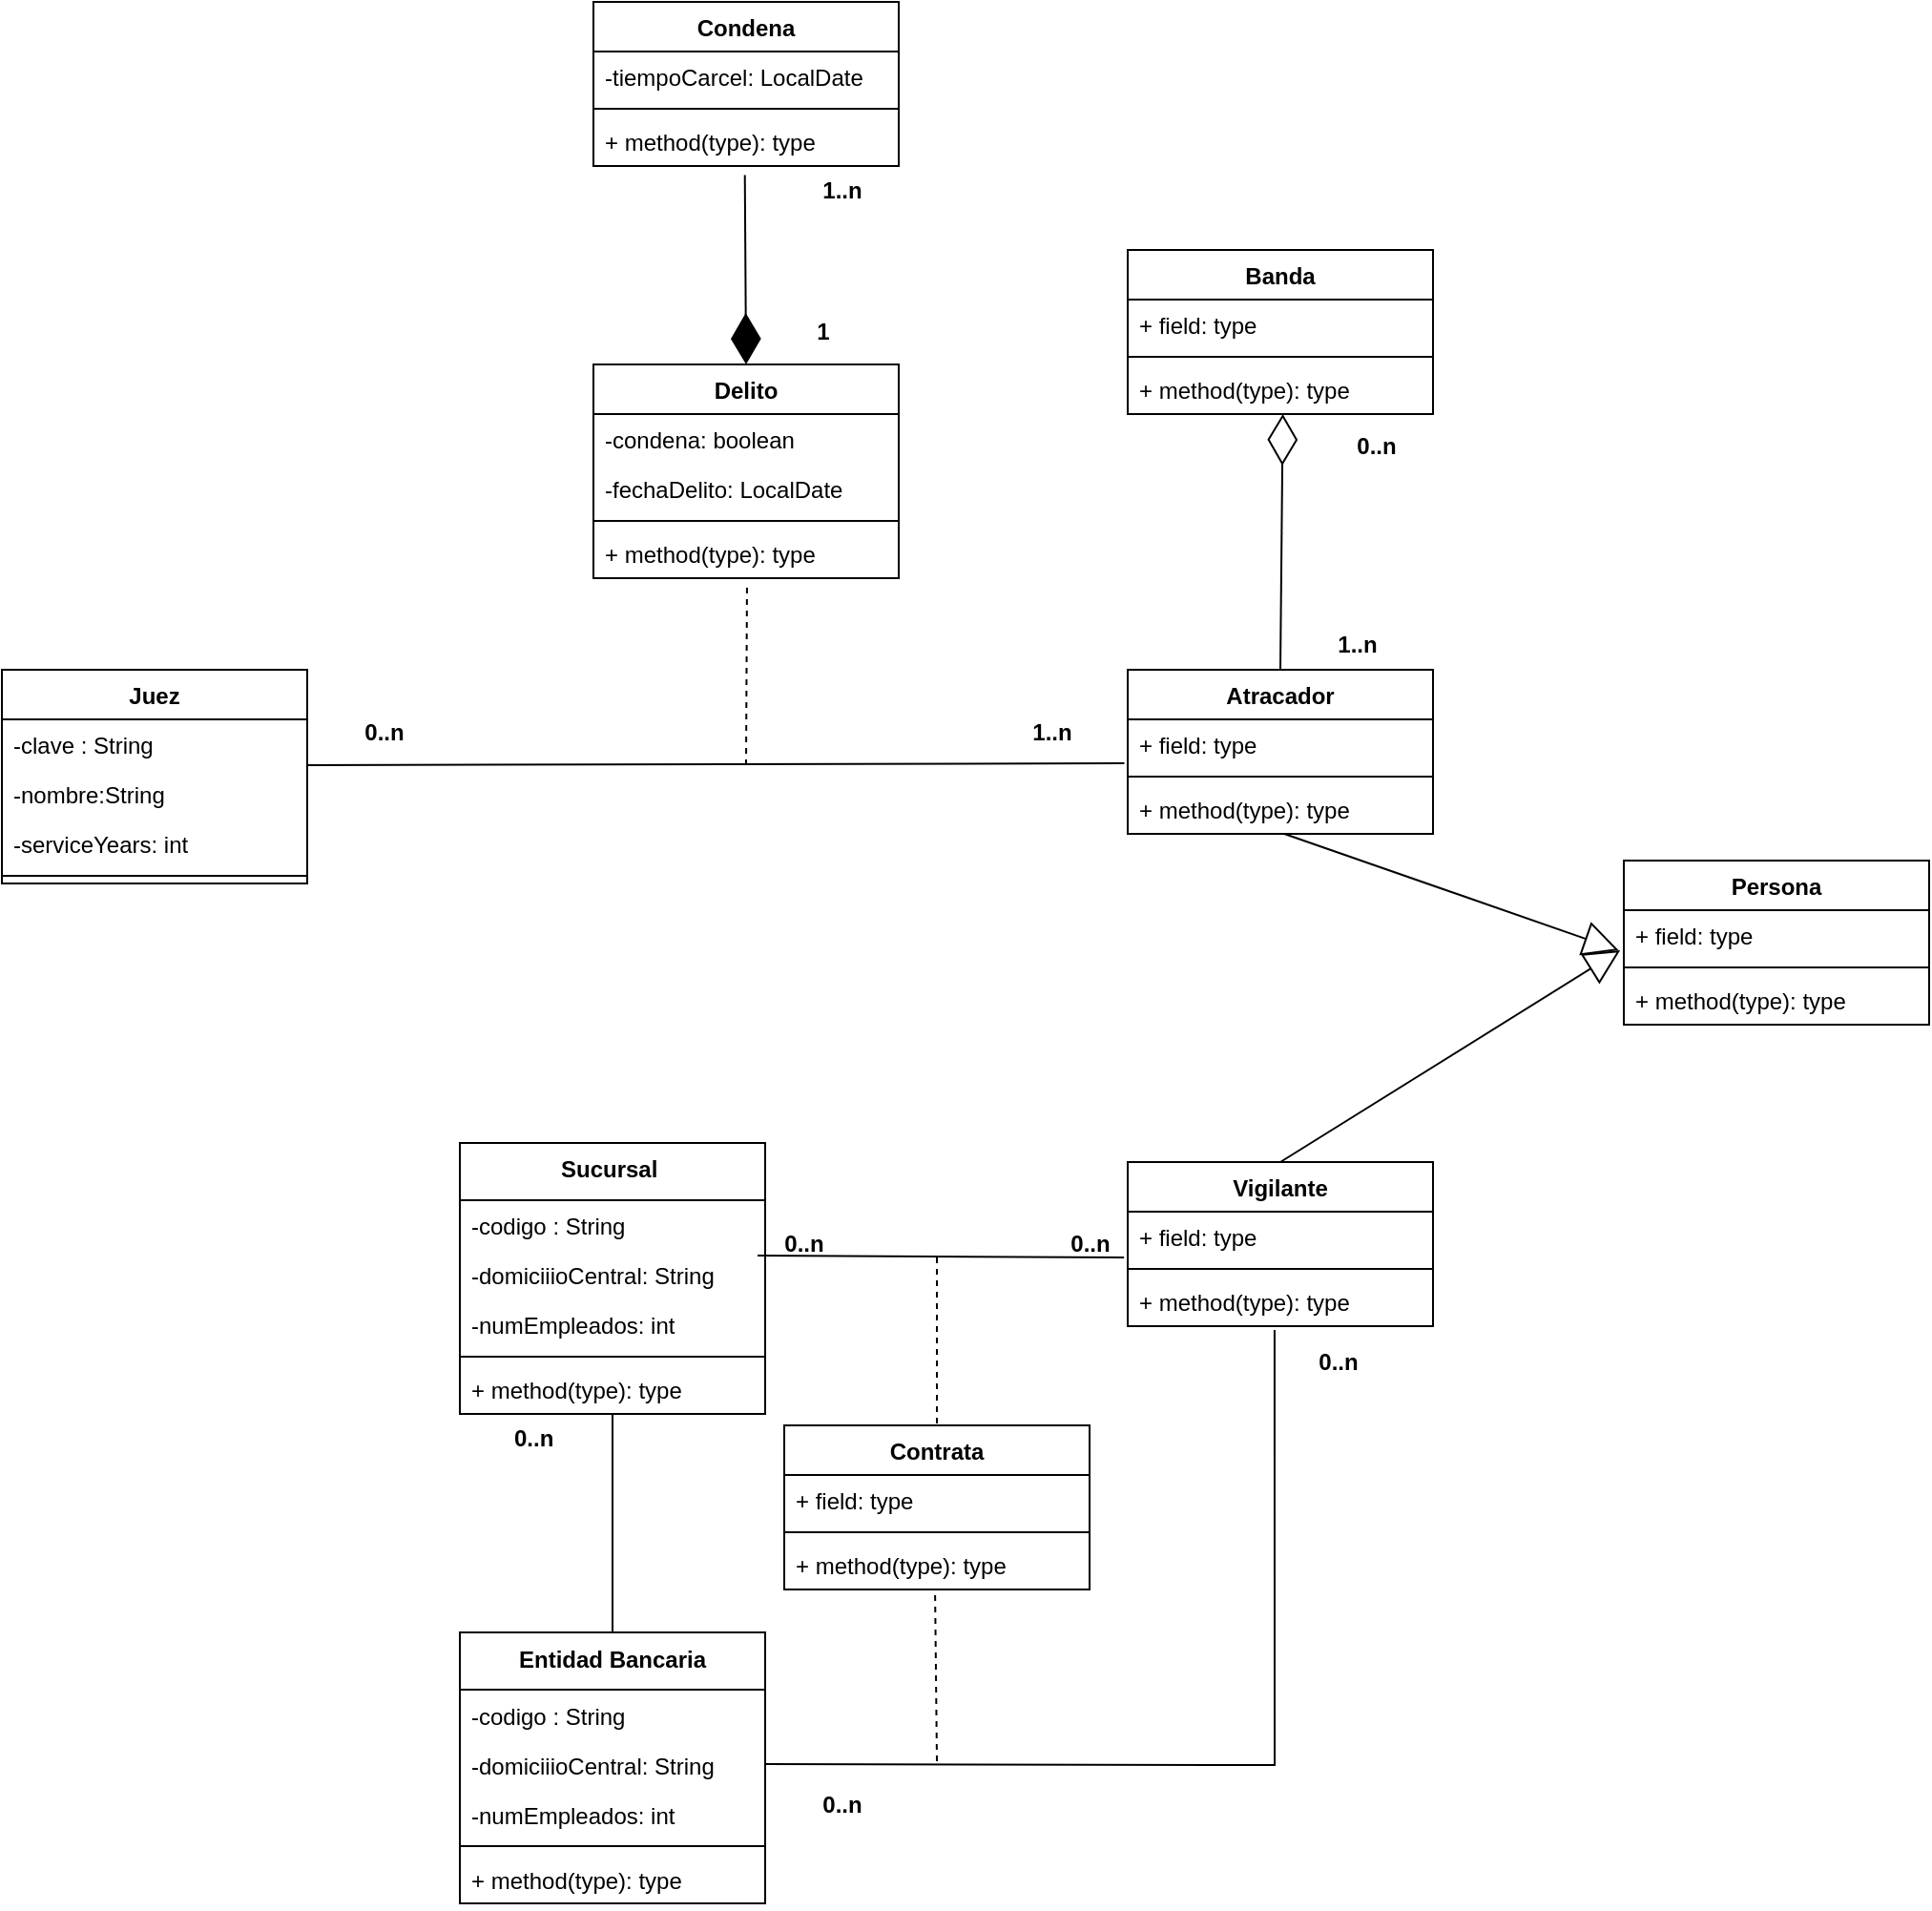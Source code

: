 <mxfile version="21.7.5" type="device">
  <diagram name="Página-1" id="nr38ijm-UrBBF0s9T6Ff">
    <mxGraphModel dx="4051" dy="3512" grid="1" gridSize="10" guides="1" tooltips="1" connect="1" arrows="1" fold="1" page="1" pageScale="1" pageWidth="827" pageHeight="1169" math="0" shadow="0">
      <root>
        <mxCell id="0" />
        <mxCell id="1" parent="0" />
        <mxCell id="l8_UmrOVhp0dtMHGIyN7-2" value="Entidad Bancaria" style="swimlane;fontStyle=1;align=center;verticalAlign=top;childLayout=stackLayout;horizontal=1;startSize=30;horizontalStack=0;resizeParent=1;resizeParentMax=0;resizeLast=0;collapsible=1;marginBottom=0;whiteSpace=wrap;html=1;" parent="1" vertex="1">
          <mxGeometry x="620" y="494.5" width="160" height="142" as="geometry" />
        </mxCell>
        <mxCell id="l8_UmrOVhp0dtMHGIyN7-3" value="-codigo : String&amp;nbsp;" style="text;strokeColor=none;fillColor=none;align=left;verticalAlign=top;spacingLeft=4;spacingRight=4;overflow=hidden;rotatable=0;points=[[0,0.5],[1,0.5]];portConstraint=eastwest;whiteSpace=wrap;html=1;" parent="l8_UmrOVhp0dtMHGIyN7-2" vertex="1">
          <mxGeometry y="30" width="160" height="26" as="geometry" />
        </mxCell>
        <mxCell id="l8_UmrOVhp0dtMHGIyN7-6" value="-domiciiioCentral: String&amp;nbsp;" style="text;strokeColor=none;fillColor=none;align=left;verticalAlign=top;spacingLeft=4;spacingRight=4;overflow=hidden;rotatable=0;points=[[0,0.5],[1,0.5]];portConstraint=eastwest;whiteSpace=wrap;html=1;" parent="l8_UmrOVhp0dtMHGIyN7-2" vertex="1">
          <mxGeometry y="56" width="160" height="26" as="geometry" />
        </mxCell>
        <mxCell id="l8_UmrOVhp0dtMHGIyN7-7" value="-numEmpleados: int&amp;nbsp;" style="text;strokeColor=none;fillColor=none;align=left;verticalAlign=top;spacingLeft=4;spacingRight=4;overflow=hidden;rotatable=0;points=[[0,0.5],[1,0.5]];portConstraint=eastwest;whiteSpace=wrap;html=1;" parent="l8_UmrOVhp0dtMHGIyN7-2" vertex="1">
          <mxGeometry y="82" width="160" height="26" as="geometry" />
        </mxCell>
        <mxCell id="l8_UmrOVhp0dtMHGIyN7-4" value="" style="line;strokeWidth=1;fillColor=none;align=left;verticalAlign=middle;spacingTop=-1;spacingLeft=3;spacingRight=3;rotatable=0;labelPosition=right;points=[];portConstraint=eastwest;strokeColor=inherit;" parent="l8_UmrOVhp0dtMHGIyN7-2" vertex="1">
          <mxGeometry y="108" width="160" height="8" as="geometry" />
        </mxCell>
        <mxCell id="l8_UmrOVhp0dtMHGIyN7-5" value="+ method(type): type" style="text;strokeColor=none;fillColor=none;align=left;verticalAlign=top;spacingLeft=4;spacingRight=4;overflow=hidden;rotatable=0;points=[[0,0.5],[1,0.5]];portConstraint=eastwest;whiteSpace=wrap;html=1;" parent="l8_UmrOVhp0dtMHGIyN7-2" vertex="1">
          <mxGeometry y="116" width="160" height="26" as="geometry" />
        </mxCell>
        <mxCell id="l8_UmrOVhp0dtMHGIyN7-8" value="Sucursal&amp;nbsp;" style="swimlane;fontStyle=1;align=center;verticalAlign=top;childLayout=stackLayout;horizontal=1;startSize=30;horizontalStack=0;resizeParent=1;resizeParentMax=0;resizeLast=0;collapsible=1;marginBottom=0;whiteSpace=wrap;html=1;" parent="1" vertex="1">
          <mxGeometry x="620" y="238" width="160" height="142" as="geometry" />
        </mxCell>
        <mxCell id="l8_UmrOVhp0dtMHGIyN7-9" value="-codigo : String&amp;nbsp;" style="text;strokeColor=none;fillColor=none;align=left;verticalAlign=top;spacingLeft=4;spacingRight=4;overflow=hidden;rotatable=0;points=[[0,0.5],[1,0.5]];portConstraint=eastwest;whiteSpace=wrap;html=1;" parent="l8_UmrOVhp0dtMHGIyN7-8" vertex="1">
          <mxGeometry y="30" width="160" height="26" as="geometry" />
        </mxCell>
        <mxCell id="l8_UmrOVhp0dtMHGIyN7-10" value="-domiciiioCentral: String&amp;nbsp;" style="text;strokeColor=none;fillColor=none;align=left;verticalAlign=top;spacingLeft=4;spacingRight=4;overflow=hidden;rotatable=0;points=[[0,0.5],[1,0.5]];portConstraint=eastwest;whiteSpace=wrap;html=1;" parent="l8_UmrOVhp0dtMHGIyN7-8" vertex="1">
          <mxGeometry y="56" width="160" height="26" as="geometry" />
        </mxCell>
        <mxCell id="l8_UmrOVhp0dtMHGIyN7-11" value="-numEmpleados: int&amp;nbsp;" style="text;strokeColor=none;fillColor=none;align=left;verticalAlign=top;spacingLeft=4;spacingRight=4;overflow=hidden;rotatable=0;points=[[0,0.5],[1,0.5]];portConstraint=eastwest;whiteSpace=wrap;html=1;" parent="l8_UmrOVhp0dtMHGIyN7-8" vertex="1">
          <mxGeometry y="82" width="160" height="26" as="geometry" />
        </mxCell>
        <mxCell id="l8_UmrOVhp0dtMHGIyN7-12" value="" style="line;strokeWidth=1;fillColor=none;align=left;verticalAlign=middle;spacingTop=-1;spacingLeft=3;spacingRight=3;rotatable=0;labelPosition=right;points=[];portConstraint=eastwest;strokeColor=inherit;" parent="l8_UmrOVhp0dtMHGIyN7-8" vertex="1">
          <mxGeometry y="108" width="160" height="8" as="geometry" />
        </mxCell>
        <mxCell id="l8_UmrOVhp0dtMHGIyN7-13" value="+ method(type): type" style="text;strokeColor=none;fillColor=none;align=left;verticalAlign=top;spacingLeft=4;spacingRight=4;overflow=hidden;rotatable=0;points=[[0,0.5],[1,0.5]];portConstraint=eastwest;whiteSpace=wrap;html=1;" parent="l8_UmrOVhp0dtMHGIyN7-8" vertex="1">
          <mxGeometry y="116" width="160" height="26" as="geometry" />
        </mxCell>
        <mxCell id="l8_UmrOVhp0dtMHGIyN7-14" value="Atracador" style="swimlane;fontStyle=1;align=center;verticalAlign=top;childLayout=stackLayout;horizontal=1;startSize=26;horizontalStack=0;resizeParent=1;resizeParentMax=0;resizeLast=0;collapsible=1;marginBottom=0;whiteSpace=wrap;html=1;" parent="1" vertex="1">
          <mxGeometry x="970" y="-10" width="160" height="86" as="geometry" />
        </mxCell>
        <mxCell id="l8_UmrOVhp0dtMHGIyN7-15" value="+ field: type" style="text;strokeColor=none;fillColor=none;align=left;verticalAlign=top;spacingLeft=4;spacingRight=4;overflow=hidden;rotatable=0;points=[[0,0.5],[1,0.5]];portConstraint=eastwest;whiteSpace=wrap;html=1;" parent="l8_UmrOVhp0dtMHGIyN7-14" vertex="1">
          <mxGeometry y="26" width="160" height="26" as="geometry" />
        </mxCell>
        <mxCell id="l8_UmrOVhp0dtMHGIyN7-16" value="" style="line;strokeWidth=1;fillColor=none;align=left;verticalAlign=middle;spacingTop=-1;spacingLeft=3;spacingRight=3;rotatable=0;labelPosition=right;points=[];portConstraint=eastwest;strokeColor=inherit;" parent="l8_UmrOVhp0dtMHGIyN7-14" vertex="1">
          <mxGeometry y="52" width="160" height="8" as="geometry" />
        </mxCell>
        <mxCell id="l8_UmrOVhp0dtMHGIyN7-17" value="+ method(type): type" style="text;strokeColor=none;fillColor=none;align=left;verticalAlign=top;spacingLeft=4;spacingRight=4;overflow=hidden;rotatable=0;points=[[0,0.5],[1,0.5]];portConstraint=eastwest;whiteSpace=wrap;html=1;" parent="l8_UmrOVhp0dtMHGIyN7-14" vertex="1">
          <mxGeometry y="60" width="160" height="26" as="geometry" />
        </mxCell>
        <mxCell id="l8_UmrOVhp0dtMHGIyN7-18" value="Vigilante" style="swimlane;fontStyle=1;align=center;verticalAlign=top;childLayout=stackLayout;horizontal=1;startSize=26;horizontalStack=0;resizeParent=1;resizeParentMax=0;resizeLast=0;collapsible=1;marginBottom=0;whiteSpace=wrap;html=1;" parent="1" vertex="1">
          <mxGeometry x="970" y="248" width="160" height="86" as="geometry" />
        </mxCell>
        <mxCell id="l8_UmrOVhp0dtMHGIyN7-19" value="+ field: type" style="text;strokeColor=none;fillColor=none;align=left;verticalAlign=top;spacingLeft=4;spacingRight=4;overflow=hidden;rotatable=0;points=[[0,0.5],[1,0.5]];portConstraint=eastwest;whiteSpace=wrap;html=1;" parent="l8_UmrOVhp0dtMHGIyN7-18" vertex="1">
          <mxGeometry y="26" width="160" height="26" as="geometry" />
        </mxCell>
        <mxCell id="l8_UmrOVhp0dtMHGIyN7-20" value="" style="line;strokeWidth=1;fillColor=none;align=left;verticalAlign=middle;spacingTop=-1;spacingLeft=3;spacingRight=3;rotatable=0;labelPosition=right;points=[];portConstraint=eastwest;strokeColor=inherit;" parent="l8_UmrOVhp0dtMHGIyN7-18" vertex="1">
          <mxGeometry y="52" width="160" height="8" as="geometry" />
        </mxCell>
        <mxCell id="l8_UmrOVhp0dtMHGIyN7-21" value="+ method(type): type" style="text;strokeColor=none;fillColor=none;align=left;verticalAlign=top;spacingLeft=4;spacingRight=4;overflow=hidden;rotatable=0;points=[[0,0.5],[1,0.5]];portConstraint=eastwest;whiteSpace=wrap;html=1;" parent="l8_UmrOVhp0dtMHGIyN7-18" vertex="1">
          <mxGeometry y="60" width="160" height="26" as="geometry" />
        </mxCell>
        <mxCell id="l8_UmrOVhp0dtMHGIyN7-22" value="Persona" style="swimlane;fontStyle=1;align=center;verticalAlign=top;childLayout=stackLayout;horizontal=1;startSize=26;horizontalStack=0;resizeParent=1;resizeParentMax=0;resizeLast=0;collapsible=1;marginBottom=0;whiteSpace=wrap;html=1;" parent="1" vertex="1">
          <mxGeometry x="1230" y="90" width="160" height="86" as="geometry" />
        </mxCell>
        <mxCell id="l8_UmrOVhp0dtMHGIyN7-23" value="+ field: type" style="text;strokeColor=none;fillColor=none;align=left;verticalAlign=top;spacingLeft=4;spacingRight=4;overflow=hidden;rotatable=0;points=[[0,0.5],[1,0.5]];portConstraint=eastwest;whiteSpace=wrap;html=1;" parent="l8_UmrOVhp0dtMHGIyN7-22" vertex="1">
          <mxGeometry y="26" width="160" height="26" as="geometry" />
        </mxCell>
        <mxCell id="l8_UmrOVhp0dtMHGIyN7-24" value="" style="line;strokeWidth=1;fillColor=none;align=left;verticalAlign=middle;spacingTop=-1;spacingLeft=3;spacingRight=3;rotatable=0;labelPosition=right;points=[];portConstraint=eastwest;strokeColor=inherit;" parent="l8_UmrOVhp0dtMHGIyN7-22" vertex="1">
          <mxGeometry y="52" width="160" height="8" as="geometry" />
        </mxCell>
        <mxCell id="l8_UmrOVhp0dtMHGIyN7-25" value="+ method(type): type" style="text;strokeColor=none;fillColor=none;align=left;verticalAlign=top;spacingLeft=4;spacingRight=4;overflow=hidden;rotatable=0;points=[[0,0.5],[1,0.5]];portConstraint=eastwest;whiteSpace=wrap;html=1;" parent="l8_UmrOVhp0dtMHGIyN7-22" vertex="1">
          <mxGeometry y="60" width="160" height="26" as="geometry" />
        </mxCell>
        <mxCell id="l8_UmrOVhp0dtMHGIyN7-28" value="Banda" style="swimlane;fontStyle=1;align=center;verticalAlign=top;childLayout=stackLayout;horizontal=1;startSize=26;horizontalStack=0;resizeParent=1;resizeParentMax=0;resizeLast=0;collapsible=1;marginBottom=0;whiteSpace=wrap;html=1;" parent="1" vertex="1">
          <mxGeometry x="970" y="-230" width="160" height="86" as="geometry" />
        </mxCell>
        <mxCell id="l8_UmrOVhp0dtMHGIyN7-29" value="+ field: type" style="text;strokeColor=none;fillColor=none;align=left;verticalAlign=top;spacingLeft=4;spacingRight=4;overflow=hidden;rotatable=0;points=[[0,0.5],[1,0.5]];portConstraint=eastwest;whiteSpace=wrap;html=1;" parent="l8_UmrOVhp0dtMHGIyN7-28" vertex="1">
          <mxGeometry y="26" width="160" height="26" as="geometry" />
        </mxCell>
        <mxCell id="l8_UmrOVhp0dtMHGIyN7-30" value="" style="line;strokeWidth=1;fillColor=none;align=left;verticalAlign=middle;spacingTop=-1;spacingLeft=3;spacingRight=3;rotatable=0;labelPosition=right;points=[];portConstraint=eastwest;strokeColor=inherit;" parent="l8_UmrOVhp0dtMHGIyN7-28" vertex="1">
          <mxGeometry y="52" width="160" height="8" as="geometry" />
        </mxCell>
        <mxCell id="l8_UmrOVhp0dtMHGIyN7-31" value="+ method(type): type" style="text;strokeColor=none;fillColor=none;align=left;verticalAlign=top;spacingLeft=4;spacingRight=4;overflow=hidden;rotatable=0;points=[[0,0.5],[1,0.5]];portConstraint=eastwest;whiteSpace=wrap;html=1;" parent="l8_UmrOVhp0dtMHGIyN7-28" vertex="1">
          <mxGeometry y="60" width="160" height="26" as="geometry" />
        </mxCell>
        <mxCell id="l8_UmrOVhp0dtMHGIyN7-32" value="Delito" style="swimlane;fontStyle=1;align=center;verticalAlign=top;childLayout=stackLayout;horizontal=1;startSize=26;horizontalStack=0;resizeParent=1;resizeParentMax=0;resizeLast=0;collapsible=1;marginBottom=0;whiteSpace=wrap;html=1;" parent="1" vertex="1">
          <mxGeometry x="690" y="-170" width="160" height="112" as="geometry" />
        </mxCell>
        <mxCell id="l8_UmrOVhp0dtMHGIyN7-33" value="-condena: boolean" style="text;strokeColor=none;fillColor=none;align=left;verticalAlign=top;spacingLeft=4;spacingRight=4;overflow=hidden;rotatable=0;points=[[0,0.5],[1,0.5]];portConstraint=eastwest;whiteSpace=wrap;html=1;" parent="l8_UmrOVhp0dtMHGIyN7-32" vertex="1">
          <mxGeometry y="26" width="160" height="26" as="geometry" />
        </mxCell>
        <mxCell id="l8_UmrOVhp0dtMHGIyN7-62" value="-fechaDelito: LocalDate" style="text;strokeColor=none;fillColor=none;align=left;verticalAlign=top;spacingLeft=4;spacingRight=4;overflow=hidden;rotatable=0;points=[[0,0.5],[1,0.5]];portConstraint=eastwest;whiteSpace=wrap;html=1;" parent="l8_UmrOVhp0dtMHGIyN7-32" vertex="1">
          <mxGeometry y="52" width="160" height="26" as="geometry" />
        </mxCell>
        <mxCell id="l8_UmrOVhp0dtMHGIyN7-34" value="" style="line;strokeWidth=1;fillColor=none;align=left;verticalAlign=middle;spacingTop=-1;spacingLeft=3;spacingRight=3;rotatable=0;labelPosition=right;points=[];portConstraint=eastwest;strokeColor=inherit;" parent="l8_UmrOVhp0dtMHGIyN7-32" vertex="1">
          <mxGeometry y="78" width="160" height="8" as="geometry" />
        </mxCell>
        <mxCell id="l8_UmrOVhp0dtMHGIyN7-35" value="+ method(type): type" style="text;strokeColor=none;fillColor=none;align=left;verticalAlign=top;spacingLeft=4;spacingRight=4;overflow=hidden;rotatable=0;points=[[0,0.5],[1,0.5]];portConstraint=eastwest;whiteSpace=wrap;html=1;" parent="l8_UmrOVhp0dtMHGIyN7-32" vertex="1">
          <mxGeometry y="86" width="160" height="26" as="geometry" />
        </mxCell>
        <mxCell id="l8_UmrOVhp0dtMHGIyN7-36" value="Juez" style="swimlane;fontStyle=1;align=center;verticalAlign=top;childLayout=stackLayout;horizontal=1;startSize=26;horizontalStack=0;resizeParent=1;resizeParentMax=0;resizeLast=0;collapsible=1;marginBottom=0;whiteSpace=wrap;html=1;" parent="1" vertex="1">
          <mxGeometry x="380" y="-10" width="160" height="112" as="geometry" />
        </mxCell>
        <mxCell id="l8_UmrOVhp0dtMHGIyN7-37" value="-clave : String" style="text;strokeColor=none;fillColor=none;align=left;verticalAlign=top;spacingLeft=4;spacingRight=4;overflow=hidden;rotatable=0;points=[[0,0.5],[1,0.5]];portConstraint=eastwest;whiteSpace=wrap;html=1;" parent="l8_UmrOVhp0dtMHGIyN7-36" vertex="1">
          <mxGeometry y="26" width="160" height="26" as="geometry" />
        </mxCell>
        <mxCell id="l8_UmrOVhp0dtMHGIyN7-63" value="-nombre:String&amp;nbsp;" style="text;strokeColor=none;fillColor=none;align=left;verticalAlign=top;spacingLeft=4;spacingRight=4;overflow=hidden;rotatable=0;points=[[0,0.5],[1,0.5]];portConstraint=eastwest;whiteSpace=wrap;html=1;" parent="l8_UmrOVhp0dtMHGIyN7-36" vertex="1">
          <mxGeometry y="52" width="160" height="26" as="geometry" />
        </mxCell>
        <mxCell id="l8_UmrOVhp0dtMHGIyN7-64" value="-serviceYears: int&amp;nbsp;" style="text;strokeColor=none;fillColor=none;align=left;verticalAlign=top;spacingLeft=4;spacingRight=4;overflow=hidden;rotatable=0;points=[[0,0.5],[1,0.5]];portConstraint=eastwest;whiteSpace=wrap;html=1;" parent="l8_UmrOVhp0dtMHGIyN7-36" vertex="1">
          <mxGeometry y="78" width="160" height="26" as="geometry" />
        </mxCell>
        <mxCell id="l8_UmrOVhp0dtMHGIyN7-38" value="" style="line;strokeWidth=1;fillColor=none;align=left;verticalAlign=middle;spacingTop=-1;spacingLeft=3;spacingRight=3;rotatable=0;labelPosition=right;points=[];portConstraint=eastwest;strokeColor=inherit;" parent="l8_UmrOVhp0dtMHGIyN7-36" vertex="1">
          <mxGeometry y="104" width="160" height="8" as="geometry" />
        </mxCell>
        <mxCell id="l8_UmrOVhp0dtMHGIyN7-40" value="" style="endArrow=none;html=1;rounded=0;entryX=0.5;entryY=0;entryDx=0;entryDy=0;" parent="1" target="l8_UmrOVhp0dtMHGIyN7-2" edge="1">
          <mxGeometry width="50" height="50" relative="1" as="geometry">
            <mxPoint x="700" y="380" as="sourcePoint" />
            <mxPoint x="700" y="490" as="targetPoint" />
          </mxGeometry>
        </mxCell>
        <mxCell id="l8_UmrOVhp0dtMHGIyN7-41" value="" style="endArrow=none;html=1;rounded=0;entryX=-0.012;entryY=0.923;entryDx=0;entryDy=0;entryPerimeter=0;exitX=0.975;exitY=0.115;exitDx=0;exitDy=0;exitPerimeter=0;" parent="1" source="l8_UmrOVhp0dtMHGIyN7-10" target="l8_UmrOVhp0dtMHGIyN7-19" edge="1">
          <mxGeometry width="50" height="50" relative="1" as="geometry">
            <mxPoint x="790" y="368" as="sourcePoint" />
            <mxPoint x="840" y="318" as="targetPoint" />
          </mxGeometry>
        </mxCell>
        <mxCell id="l8_UmrOVhp0dtMHGIyN7-43" value="Contrata" style="swimlane;fontStyle=1;align=center;verticalAlign=top;childLayout=stackLayout;horizontal=1;startSize=26;horizontalStack=0;resizeParent=1;resizeParentMax=0;resizeLast=0;collapsible=1;marginBottom=0;whiteSpace=wrap;html=1;" parent="1" vertex="1">
          <mxGeometry x="790" y="386" width="160" height="86" as="geometry" />
        </mxCell>
        <mxCell id="l8_UmrOVhp0dtMHGIyN7-44" value="+ field: type" style="text;strokeColor=none;fillColor=none;align=left;verticalAlign=top;spacingLeft=4;spacingRight=4;overflow=hidden;rotatable=0;points=[[0,0.5],[1,0.5]];portConstraint=eastwest;whiteSpace=wrap;html=1;" parent="l8_UmrOVhp0dtMHGIyN7-43" vertex="1">
          <mxGeometry y="26" width="160" height="26" as="geometry" />
        </mxCell>
        <mxCell id="l8_UmrOVhp0dtMHGIyN7-45" value="" style="line;strokeWidth=1;fillColor=none;align=left;verticalAlign=middle;spacingTop=-1;spacingLeft=3;spacingRight=3;rotatable=0;labelPosition=right;points=[];portConstraint=eastwest;strokeColor=inherit;" parent="l8_UmrOVhp0dtMHGIyN7-43" vertex="1">
          <mxGeometry y="52" width="160" height="8" as="geometry" />
        </mxCell>
        <mxCell id="l8_UmrOVhp0dtMHGIyN7-46" value="+ method(type): type" style="text;strokeColor=none;fillColor=none;align=left;verticalAlign=top;spacingLeft=4;spacingRight=4;overflow=hidden;rotatable=0;points=[[0,0.5],[1,0.5]];portConstraint=eastwest;whiteSpace=wrap;html=1;" parent="l8_UmrOVhp0dtMHGIyN7-43" vertex="1">
          <mxGeometry y="60" width="160" height="26" as="geometry" />
        </mxCell>
        <mxCell id="l8_UmrOVhp0dtMHGIyN7-48" value="" style="endArrow=none;dashed=1;html=1;rounded=0;" parent="1" edge="1">
          <mxGeometry width="50" height="50" relative="1" as="geometry">
            <mxPoint x="870" y="298" as="sourcePoint" />
            <mxPoint x="870" y="388" as="targetPoint" />
          </mxGeometry>
        </mxCell>
        <mxCell id="l8_UmrOVhp0dtMHGIyN7-49" value="" style="endArrow=none;html=1;rounded=0;exitX=1;exitY=0.5;exitDx=0;exitDy=0;entryX=0.481;entryY=1.077;entryDx=0;entryDy=0;entryPerimeter=0;" parent="1" source="l8_UmrOVhp0dtMHGIyN7-6" target="l8_UmrOVhp0dtMHGIyN7-21" edge="1">
          <mxGeometry width="50" height="50" relative="1" as="geometry">
            <mxPoint x="740" y="368" as="sourcePoint" />
            <mxPoint x="790" y="318" as="targetPoint" />
            <Array as="points">
              <mxPoint x="1047" y="564" />
            </Array>
          </mxGeometry>
        </mxCell>
        <mxCell id="l8_UmrOVhp0dtMHGIyN7-50" value="" style="endArrow=none;dashed=1;html=1;rounded=0;entryX=0.494;entryY=0.962;entryDx=0;entryDy=0;entryPerimeter=0;" parent="1" edge="1">
          <mxGeometry width="50" height="50" relative="1" as="geometry">
            <mxPoint x="870" y="562" as="sourcePoint" />
            <mxPoint x="869.04" y="473.012" as="targetPoint" />
          </mxGeometry>
        </mxCell>
        <mxCell id="l8_UmrOVhp0dtMHGIyN7-52" value="" style="endArrow=diamondThin;endFill=0;endSize=24;html=1;rounded=0;exitX=0.5;exitY=0;exitDx=0;exitDy=0;entryX=0.508;entryY=0.999;entryDx=0;entryDy=0;entryPerimeter=0;" parent="1" source="l8_UmrOVhp0dtMHGIyN7-14" target="l8_UmrOVhp0dtMHGIyN7-31" edge="1">
          <mxGeometry width="160" relative="1" as="geometry">
            <mxPoint x="740" y="-190" as="sourcePoint" />
            <mxPoint x="900" y="-190" as="targetPoint" />
          </mxGeometry>
        </mxCell>
        <mxCell id="l8_UmrOVhp0dtMHGIyN7-53" value="" style="endArrow=none;html=1;rounded=0;entryX=-0.011;entryY=0.885;entryDx=0;entryDy=0;entryPerimeter=0;" parent="1" target="l8_UmrOVhp0dtMHGIyN7-15" edge="1">
          <mxGeometry width="50" height="50" relative="1" as="geometry">
            <mxPoint x="540" y="40" as="sourcePoint" />
            <mxPoint x="830" y="-290" as="targetPoint" />
          </mxGeometry>
        </mxCell>
        <mxCell id="l8_UmrOVhp0dtMHGIyN7-54" value="" style="endArrow=none;dashed=1;html=1;rounded=0;entryX=0.503;entryY=1.115;entryDx=0;entryDy=0;entryPerimeter=0;" parent="1" target="l8_UmrOVhp0dtMHGIyN7-35" edge="1">
          <mxGeometry width="50" height="50" relative="1" as="geometry">
            <mxPoint x="770" y="40" as="sourcePoint" />
            <mxPoint x="870" y="-280" as="targetPoint" />
          </mxGeometry>
        </mxCell>
        <mxCell id="l8_UmrOVhp0dtMHGIyN7-55" value="Condena" style="swimlane;fontStyle=1;align=center;verticalAlign=top;childLayout=stackLayout;horizontal=1;startSize=26;horizontalStack=0;resizeParent=1;resizeParentMax=0;resizeLast=0;collapsible=1;marginBottom=0;whiteSpace=wrap;html=1;" parent="1" vertex="1">
          <mxGeometry x="690" y="-360" width="160" height="86" as="geometry" />
        </mxCell>
        <mxCell id="l8_UmrOVhp0dtMHGIyN7-56" value="-tiempoCarcel: LocalDate" style="text;strokeColor=none;fillColor=none;align=left;verticalAlign=top;spacingLeft=4;spacingRight=4;overflow=hidden;rotatable=0;points=[[0,0.5],[1,0.5]];portConstraint=eastwest;whiteSpace=wrap;html=1;" parent="l8_UmrOVhp0dtMHGIyN7-55" vertex="1">
          <mxGeometry y="26" width="160" height="26" as="geometry" />
        </mxCell>
        <mxCell id="l8_UmrOVhp0dtMHGIyN7-57" value="" style="line;strokeWidth=1;fillColor=none;align=left;verticalAlign=middle;spacingTop=-1;spacingLeft=3;spacingRight=3;rotatable=0;labelPosition=right;points=[];portConstraint=eastwest;strokeColor=inherit;" parent="l8_UmrOVhp0dtMHGIyN7-55" vertex="1">
          <mxGeometry y="52" width="160" height="8" as="geometry" />
        </mxCell>
        <mxCell id="l8_UmrOVhp0dtMHGIyN7-58" value="+ method(type): type" style="text;strokeColor=none;fillColor=none;align=left;verticalAlign=top;spacingLeft=4;spacingRight=4;overflow=hidden;rotatable=0;points=[[0,0.5],[1,0.5]];portConstraint=eastwest;whiteSpace=wrap;html=1;" parent="l8_UmrOVhp0dtMHGIyN7-55" vertex="1">
          <mxGeometry y="60" width="160" height="26" as="geometry" />
        </mxCell>
        <mxCell id="l8_UmrOVhp0dtMHGIyN7-59" value="" style="endArrow=diamondThin;endFill=1;endSize=24;html=1;rounded=0;entryX=0.5;entryY=0;entryDx=0;entryDy=0;exitX=0.496;exitY=1.183;exitDx=0;exitDy=0;exitPerimeter=0;" parent="1" source="l8_UmrOVhp0dtMHGIyN7-58" target="l8_UmrOVhp0dtMHGIyN7-32" edge="1">
          <mxGeometry width="160" relative="1" as="geometry">
            <mxPoint x="760" y="-250" as="sourcePoint" />
            <mxPoint x="920" y="-250" as="targetPoint" />
          </mxGeometry>
        </mxCell>
        <mxCell id="l8_UmrOVhp0dtMHGIyN7-60" value="0..n" style="text;align=center;fontStyle=1;verticalAlign=middle;spacingLeft=3;spacingRight=3;strokeColor=none;rotatable=0;points=[[0,0.5],[1,0.5]];portConstraint=eastwest;html=1;" parent="1" vertex="1">
          <mxGeometry x="1060" y="-140" width="80" height="26" as="geometry" />
        </mxCell>
        <mxCell id="l8_UmrOVhp0dtMHGIyN7-61" value="1..n" style="text;align=center;fontStyle=1;verticalAlign=middle;spacingLeft=3;spacingRight=3;strokeColor=none;rotatable=0;points=[[0,0.5],[1,0.5]];portConstraint=eastwest;html=1;" parent="1" vertex="1">
          <mxGeometry x="1050" y="-36" width="80" height="26" as="geometry" />
        </mxCell>
        <mxCell id="l8_UmrOVhp0dtMHGIyN7-65" value="0..n" style="text;align=center;fontStyle=1;verticalAlign=middle;spacingLeft=3;spacingRight=3;strokeColor=none;rotatable=0;points=[[0,0.5],[1,0.5]];portConstraint=eastwest;html=1;" parent="1" vertex="1">
          <mxGeometry x="540" y="10" width="80" height="26" as="geometry" />
        </mxCell>
        <mxCell id="l8_UmrOVhp0dtMHGIyN7-66" value="1..n" style="text;align=center;fontStyle=1;verticalAlign=middle;spacingLeft=3;spacingRight=3;strokeColor=none;rotatable=0;points=[[0,0.5],[1,0.5]];portConstraint=eastwest;html=1;" parent="1" vertex="1">
          <mxGeometry x="890" y="10" width="80" height="26" as="geometry" />
        </mxCell>
        <mxCell id="l8_UmrOVhp0dtMHGIyN7-67" value="1" style="text;align=center;fontStyle=1;verticalAlign=middle;spacingLeft=3;spacingRight=3;strokeColor=none;rotatable=0;points=[[0,0.5],[1,0.5]];portConstraint=eastwest;html=1;" parent="1" vertex="1">
          <mxGeometry x="770" y="-200" width="80" height="26" as="geometry" />
        </mxCell>
        <mxCell id="l8_UmrOVhp0dtMHGIyN7-68" value="1..n" style="text;align=center;fontStyle=1;verticalAlign=middle;spacingLeft=3;spacingRight=3;strokeColor=none;rotatable=0;points=[[0,0.5],[1,0.5]];portConstraint=eastwest;html=1;" parent="1" vertex="1">
          <mxGeometry x="780" y="-274" width="80" height="26" as="geometry" />
        </mxCell>
        <mxCell id="l8_UmrOVhp0dtMHGIyN7-70" value="0..n" style="text;align=center;fontStyle=1;verticalAlign=middle;spacingLeft=3;spacingRight=3;strokeColor=none;rotatable=0;points=[[0,0.5],[1,0.5]];portConstraint=eastwest;html=1;" parent="1" vertex="1">
          <mxGeometry x="760" y="278" width="80" height="26" as="geometry" />
        </mxCell>
        <mxCell id="l8_UmrOVhp0dtMHGIyN7-72" value="0..n" style="text;align=center;fontStyle=1;verticalAlign=middle;spacingLeft=3;spacingRight=3;strokeColor=none;rotatable=0;points=[[0,0.5],[1,0.5]];portConstraint=eastwest;html=1;" parent="1" vertex="1">
          <mxGeometry x="910" y="278" width="80" height="26" as="geometry" />
        </mxCell>
        <mxCell id="l8_UmrOVhp0dtMHGIyN7-73" value="0..n" style="text;align=center;fontStyle=1;verticalAlign=middle;spacingLeft=3;spacingRight=3;strokeColor=none;rotatable=0;points=[[0,0.5],[1,0.5]];portConstraint=eastwest;html=1;" parent="1" vertex="1">
          <mxGeometry x="1040" y="340" width="80" height="26" as="geometry" />
        </mxCell>
        <mxCell id="l8_UmrOVhp0dtMHGIyN7-74" value="0..n" style="text;align=center;fontStyle=1;verticalAlign=middle;spacingLeft=3;spacingRight=3;strokeColor=none;rotatable=0;points=[[0,0.5],[1,0.5]];portConstraint=eastwest;html=1;" parent="1" vertex="1">
          <mxGeometry x="780" y="572" width="80" height="26" as="geometry" />
        </mxCell>
        <mxCell id="l8_UmrOVhp0dtMHGIyN7-76" value="" style="endArrow=block;endSize=16;endFill=0;html=1;rounded=0;entryX=-0.012;entryY=0.808;entryDx=0;entryDy=0;entryPerimeter=0;exitX=0.5;exitY=0;exitDx=0;exitDy=0;" parent="1" source="l8_UmrOVhp0dtMHGIyN7-18" target="l8_UmrOVhp0dtMHGIyN7-23" edge="1">
          <mxGeometry width="160" relative="1" as="geometry">
            <mxPoint x="990" y="175" as="sourcePoint" />
            <mxPoint x="1150" y="175" as="targetPoint" />
          </mxGeometry>
        </mxCell>
        <mxCell id="l8_UmrOVhp0dtMHGIyN7-77" value="" style="endArrow=block;endSize=16;endFill=0;html=1;rounded=0;exitX=0.513;exitY=1;exitDx=0;exitDy=0;exitPerimeter=0;entryX=-0.017;entryY=0.808;entryDx=0;entryDy=0;entryPerimeter=0;" parent="1" source="l8_UmrOVhp0dtMHGIyN7-17" edge="1" target="l8_UmrOVhp0dtMHGIyN7-23">
          <mxGeometry x="0.002" width="160" relative="1" as="geometry">
            <mxPoint x="1030" y="170.99" as="sourcePoint" />
            <mxPoint x="1220" y="140" as="targetPoint" />
            <mxPoint as="offset" />
          </mxGeometry>
        </mxCell>
        <mxCell id="l8_UmrOVhp0dtMHGIyN7-78" value="0..n&amp;nbsp;" style="text;align=center;fontStyle=1;verticalAlign=middle;spacingLeft=3;spacingRight=3;strokeColor=none;rotatable=0;points=[[0,0.5],[1,0.5]];portConstraint=eastwest;html=1;" parent="1" vertex="1">
          <mxGeometry x="620" y="380" width="80" height="26" as="geometry" />
        </mxCell>
      </root>
    </mxGraphModel>
  </diagram>
</mxfile>
